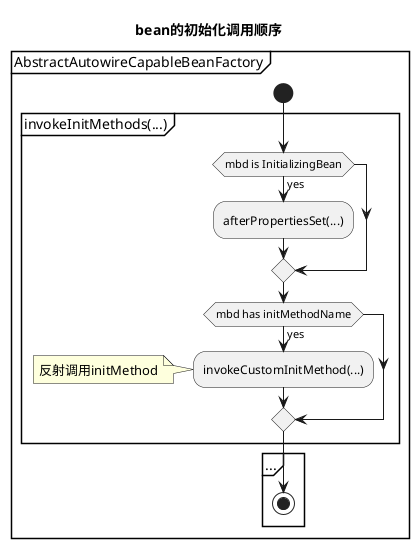 @startuml
title bean的初始化调用顺序
group AbstractAutowireCapableBeanFactory
start
partition invokeInitMethods(...) {

  if (mbd is InitializingBean) then (yes)
    :afterPropertiesSet(...);
  endif
  if (mbd has initMethodName) then (yes)
    :invokeCustomInitMethod(...);
    note left:反射调用initMethod
  endif
}
partition ... {
  stop
}
@enduml
